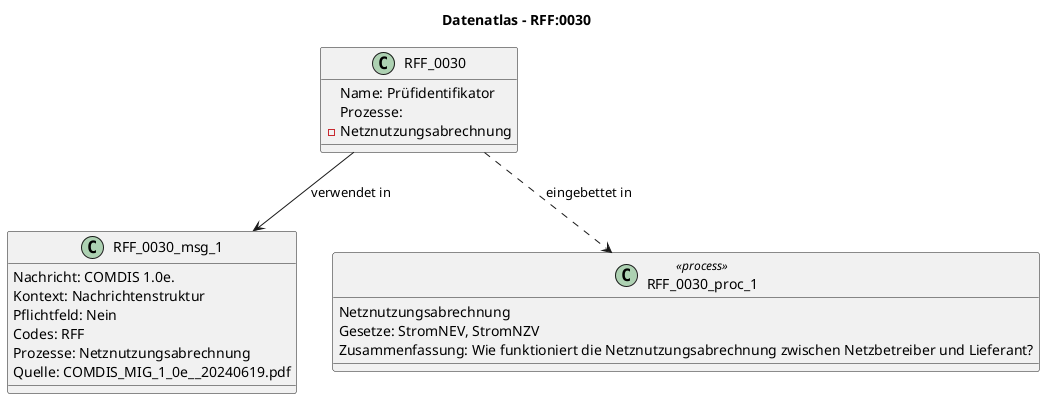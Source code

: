 @startuml
title Datenatlas – RFF:0030
class RFF_0030 {
  Name: Prüfidentifikator
  Prozesse:
    - Netznutzungsabrechnung
}
class RFF_0030_msg_1 {
  Nachricht: COMDIS 1.0e.
  Kontext: Nachrichtenstruktur
  Pflichtfeld: Nein
  Codes: RFF
  Prozesse: Netznutzungsabrechnung
  Quelle: COMDIS_MIG_1_0e__20240619.pdf
}
RFF_0030 --> RFF_0030_msg_1 : verwendet in
class RFF_0030_proc_1 <<process>> {
  Netznutzungsabrechnung
  Gesetze: StromNEV, StromNZV
  Zusammenfassung: Wie funktioniert die Netznutzungsabrechnung zwischen Netzbetreiber und Lieferant?
}
RFF_0030 ..> RFF_0030_proc_1 : eingebettet in
@enduml
